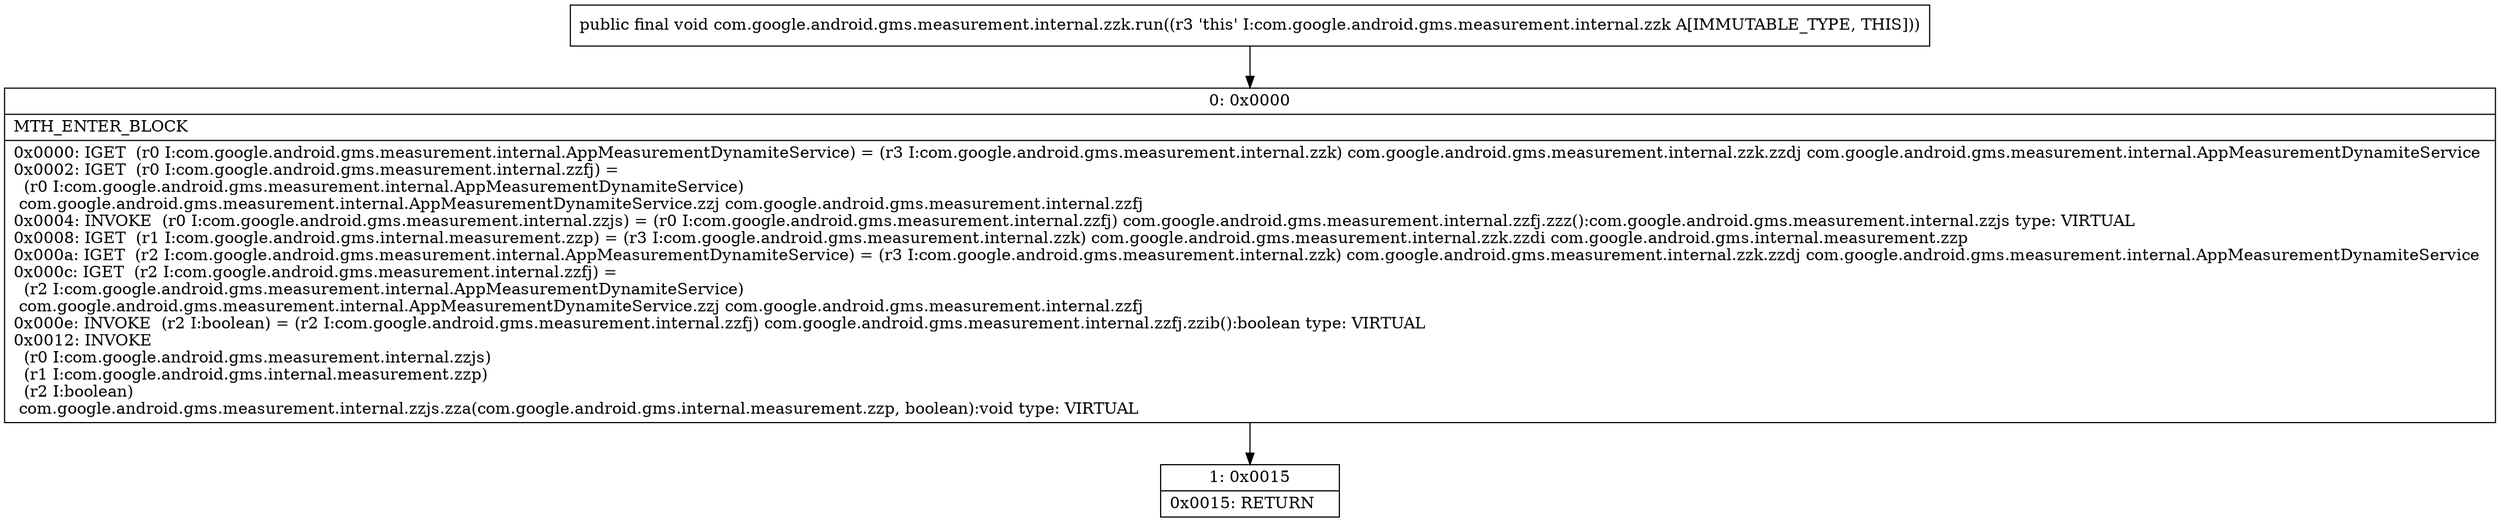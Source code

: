 digraph "CFG forcom.google.android.gms.measurement.internal.zzk.run()V" {
Node_0 [shape=record,label="{0\:\ 0x0000|MTH_ENTER_BLOCK\l|0x0000: IGET  (r0 I:com.google.android.gms.measurement.internal.AppMeasurementDynamiteService) = (r3 I:com.google.android.gms.measurement.internal.zzk) com.google.android.gms.measurement.internal.zzk.zzdj com.google.android.gms.measurement.internal.AppMeasurementDynamiteService \l0x0002: IGET  (r0 I:com.google.android.gms.measurement.internal.zzfj) = \l  (r0 I:com.google.android.gms.measurement.internal.AppMeasurementDynamiteService)\l com.google.android.gms.measurement.internal.AppMeasurementDynamiteService.zzj com.google.android.gms.measurement.internal.zzfj \l0x0004: INVOKE  (r0 I:com.google.android.gms.measurement.internal.zzjs) = (r0 I:com.google.android.gms.measurement.internal.zzfj) com.google.android.gms.measurement.internal.zzfj.zzz():com.google.android.gms.measurement.internal.zzjs type: VIRTUAL \l0x0008: IGET  (r1 I:com.google.android.gms.internal.measurement.zzp) = (r3 I:com.google.android.gms.measurement.internal.zzk) com.google.android.gms.measurement.internal.zzk.zzdi com.google.android.gms.internal.measurement.zzp \l0x000a: IGET  (r2 I:com.google.android.gms.measurement.internal.AppMeasurementDynamiteService) = (r3 I:com.google.android.gms.measurement.internal.zzk) com.google.android.gms.measurement.internal.zzk.zzdj com.google.android.gms.measurement.internal.AppMeasurementDynamiteService \l0x000c: IGET  (r2 I:com.google.android.gms.measurement.internal.zzfj) = \l  (r2 I:com.google.android.gms.measurement.internal.AppMeasurementDynamiteService)\l com.google.android.gms.measurement.internal.AppMeasurementDynamiteService.zzj com.google.android.gms.measurement.internal.zzfj \l0x000e: INVOKE  (r2 I:boolean) = (r2 I:com.google.android.gms.measurement.internal.zzfj) com.google.android.gms.measurement.internal.zzfj.zzib():boolean type: VIRTUAL \l0x0012: INVOKE  \l  (r0 I:com.google.android.gms.measurement.internal.zzjs)\l  (r1 I:com.google.android.gms.internal.measurement.zzp)\l  (r2 I:boolean)\l com.google.android.gms.measurement.internal.zzjs.zza(com.google.android.gms.internal.measurement.zzp, boolean):void type: VIRTUAL \l}"];
Node_1 [shape=record,label="{1\:\ 0x0015|0x0015: RETURN   \l}"];
MethodNode[shape=record,label="{public final void com.google.android.gms.measurement.internal.zzk.run((r3 'this' I:com.google.android.gms.measurement.internal.zzk A[IMMUTABLE_TYPE, THIS])) }"];
MethodNode -> Node_0;
Node_0 -> Node_1;
}

